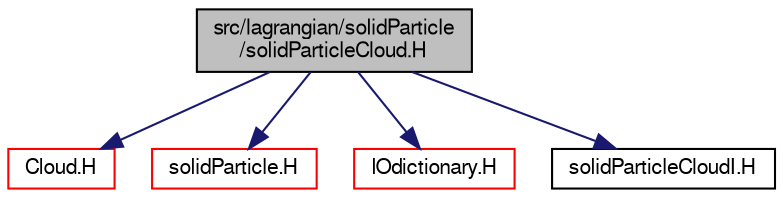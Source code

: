 digraph "src/lagrangian/solidParticle/solidParticleCloud.H"
{
  bgcolor="transparent";
  edge [fontname="FreeSans",fontsize="10",labelfontname="FreeSans",labelfontsize="10"];
  node [fontname="FreeSans",fontsize="10",shape=record];
  Node0 [label="src/lagrangian/solidParticle\l/solidParticleCloud.H",height=0.2,width=0.4,color="black", fillcolor="grey75", style="filled", fontcolor="black"];
  Node0 -> Node1 [color="midnightblue",fontsize="10",style="solid",fontname="FreeSans"];
  Node1 [label="Cloud.H",height=0.2,width=0.4,color="red",URL="$a04847.html"];
  Node0 -> Node223 [color="midnightblue",fontsize="10",style="solid",fontname="FreeSans"];
  Node223 [label="solidParticle.H",height=0.2,width=0.4,color="red",URL="$a06629.html"];
  Node0 -> Node262 [color="midnightblue",fontsize="10",style="solid",fontname="FreeSans"];
  Node262 [label="IOdictionary.H",height=0.2,width=0.4,color="red",URL="$a09023.html"];
  Node0 -> Node346 [color="midnightblue",fontsize="10",style="solid",fontname="FreeSans"];
  Node346 [label="solidParticleCloudI.H",height=0.2,width=0.4,color="black",URL="$a06638.html"];
}
